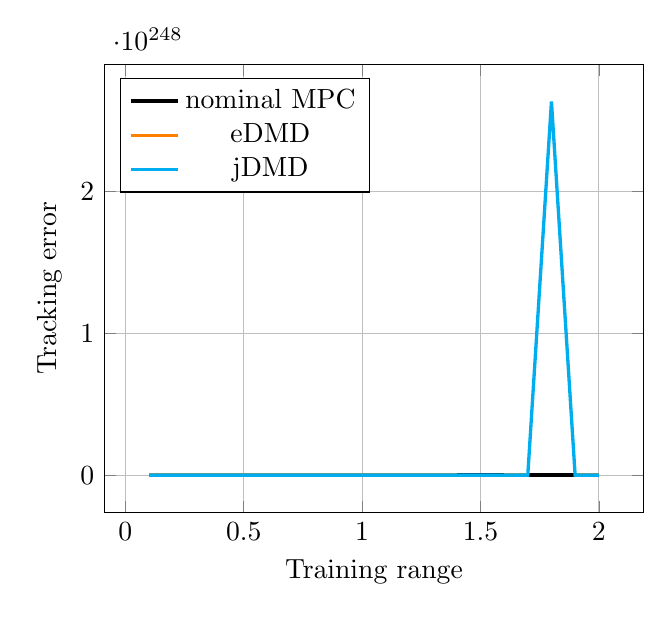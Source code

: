 % Recommended preamble:
\begin{tikzpicture}
\begin{axis}[xmajorgrids, ymajorgrids, xlabel={Training range}, ylabel={Tracking error}, legend pos={north west}]
    \addplot+[no marks, very thick, color={black}]
        coordinates {
            (0.1,0.125)
            (0.2,0.131)
            (0.3,0.143)
            (0.4,0.17)
            (0.5,0.31)
            (0.6,0.298)
            (0.7,0.541)
            (0.8,0.664)
            (0.9,0.988)
            (1.0,0.432)
            (1.1,0.842)
            (1.2,0.95)
            (1.3,0.578)
            (1.4,0.529)
            (1.5,0.478)
            (1.6,0.743)
            (1.7,0.539)
            (1.8,0.774)
            (1.9,0.604)
            (2.0,0.707)
        }
        ;
    \addplot+[no marks, very thick, color={orange}]
        coordinates {
            (0.1,0.013)
            (0.2,0.028)
            (0.3,0.052)
            (0.4,0.143)
            (0.5,0.191)
            (0.6,8.737e184)
            (0.7,0.877)
            (0.8,0.268)
            (0.9,0.713)
            (1.0,1.386)
            (1.1,1.215)
            (1.2,1.463)
            (1.3,1.313)
            (1.4,0.49)

            (1.6,0.916)
            (1.7,0.969)

            (1.9,2.735)
            (2.0,1.406)
        }
        ;
    \addplot+[no marks, very thick, color={cyan}]
        coordinates {
            (0.1,0.013)
            (0.2,0.026)
            (0.3,0.041)
            (0.4,0.063)
            (0.5,0.116)
            (0.6,0.269)
            (0.7,0.32)
            (0.8,0.299)
            (0.9,0.283)
            (1.0,0.348)
            (1.1,0.524)
            (1.2,0.95)
            (1.3,0.888)
            (1.4,0.455)
            (1.5,0.596)
            (1.6,0.552)
            (1.7,0.512)
            (1.8,2.636e248)
            (1.9,0.859)
            (2.0,1.107)
        }
        ;
    \legend{{nominal MPC},{eDMD},{jDMD}}
\end{axis}
\end{tikzpicture}
